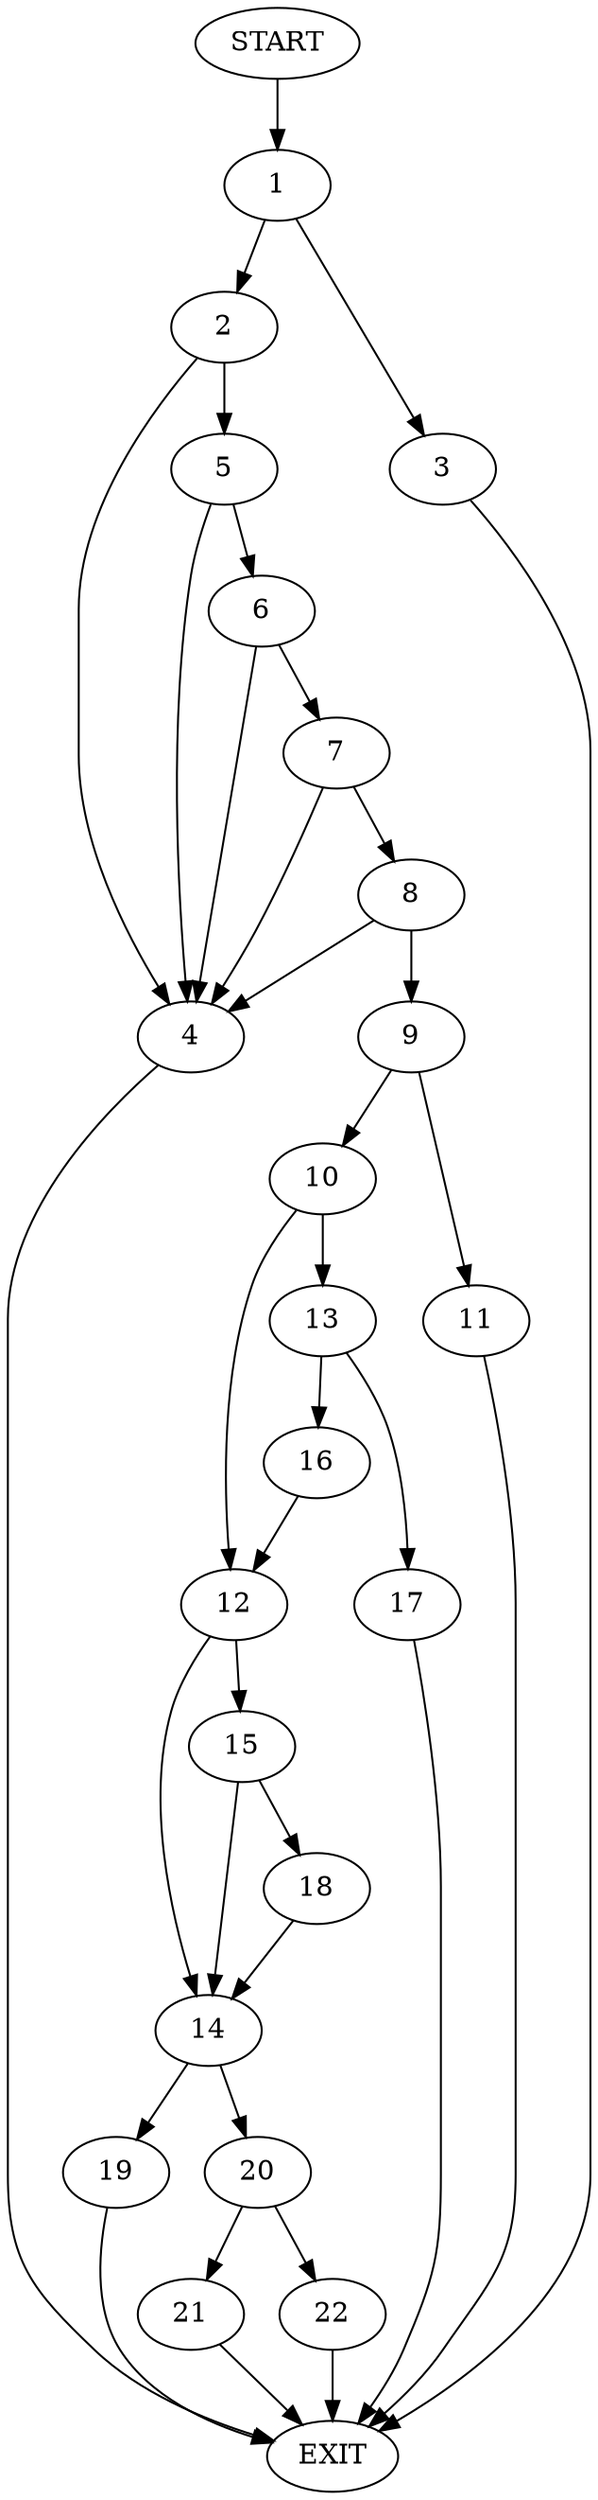 digraph {
0 [label="START"]
23 [label="EXIT"]
0 -> 1
1 -> 2
1 -> 3
2 -> 4
2 -> 5
3 -> 23
4 -> 23
5 -> 6
5 -> 4
6 -> 7
6 -> 4
7 -> 8
7 -> 4
8 -> 4
8 -> 9
9 -> 10
9 -> 11
10 -> 12
10 -> 13
11 -> 23
12 -> 14
12 -> 15
13 -> 16
13 -> 17
16 -> 12
17 -> 23
15 -> 14
15 -> 18
14 -> 19
14 -> 20
18 -> 14
19 -> 23
20 -> 21
20 -> 22
22 -> 23
21 -> 23
}

